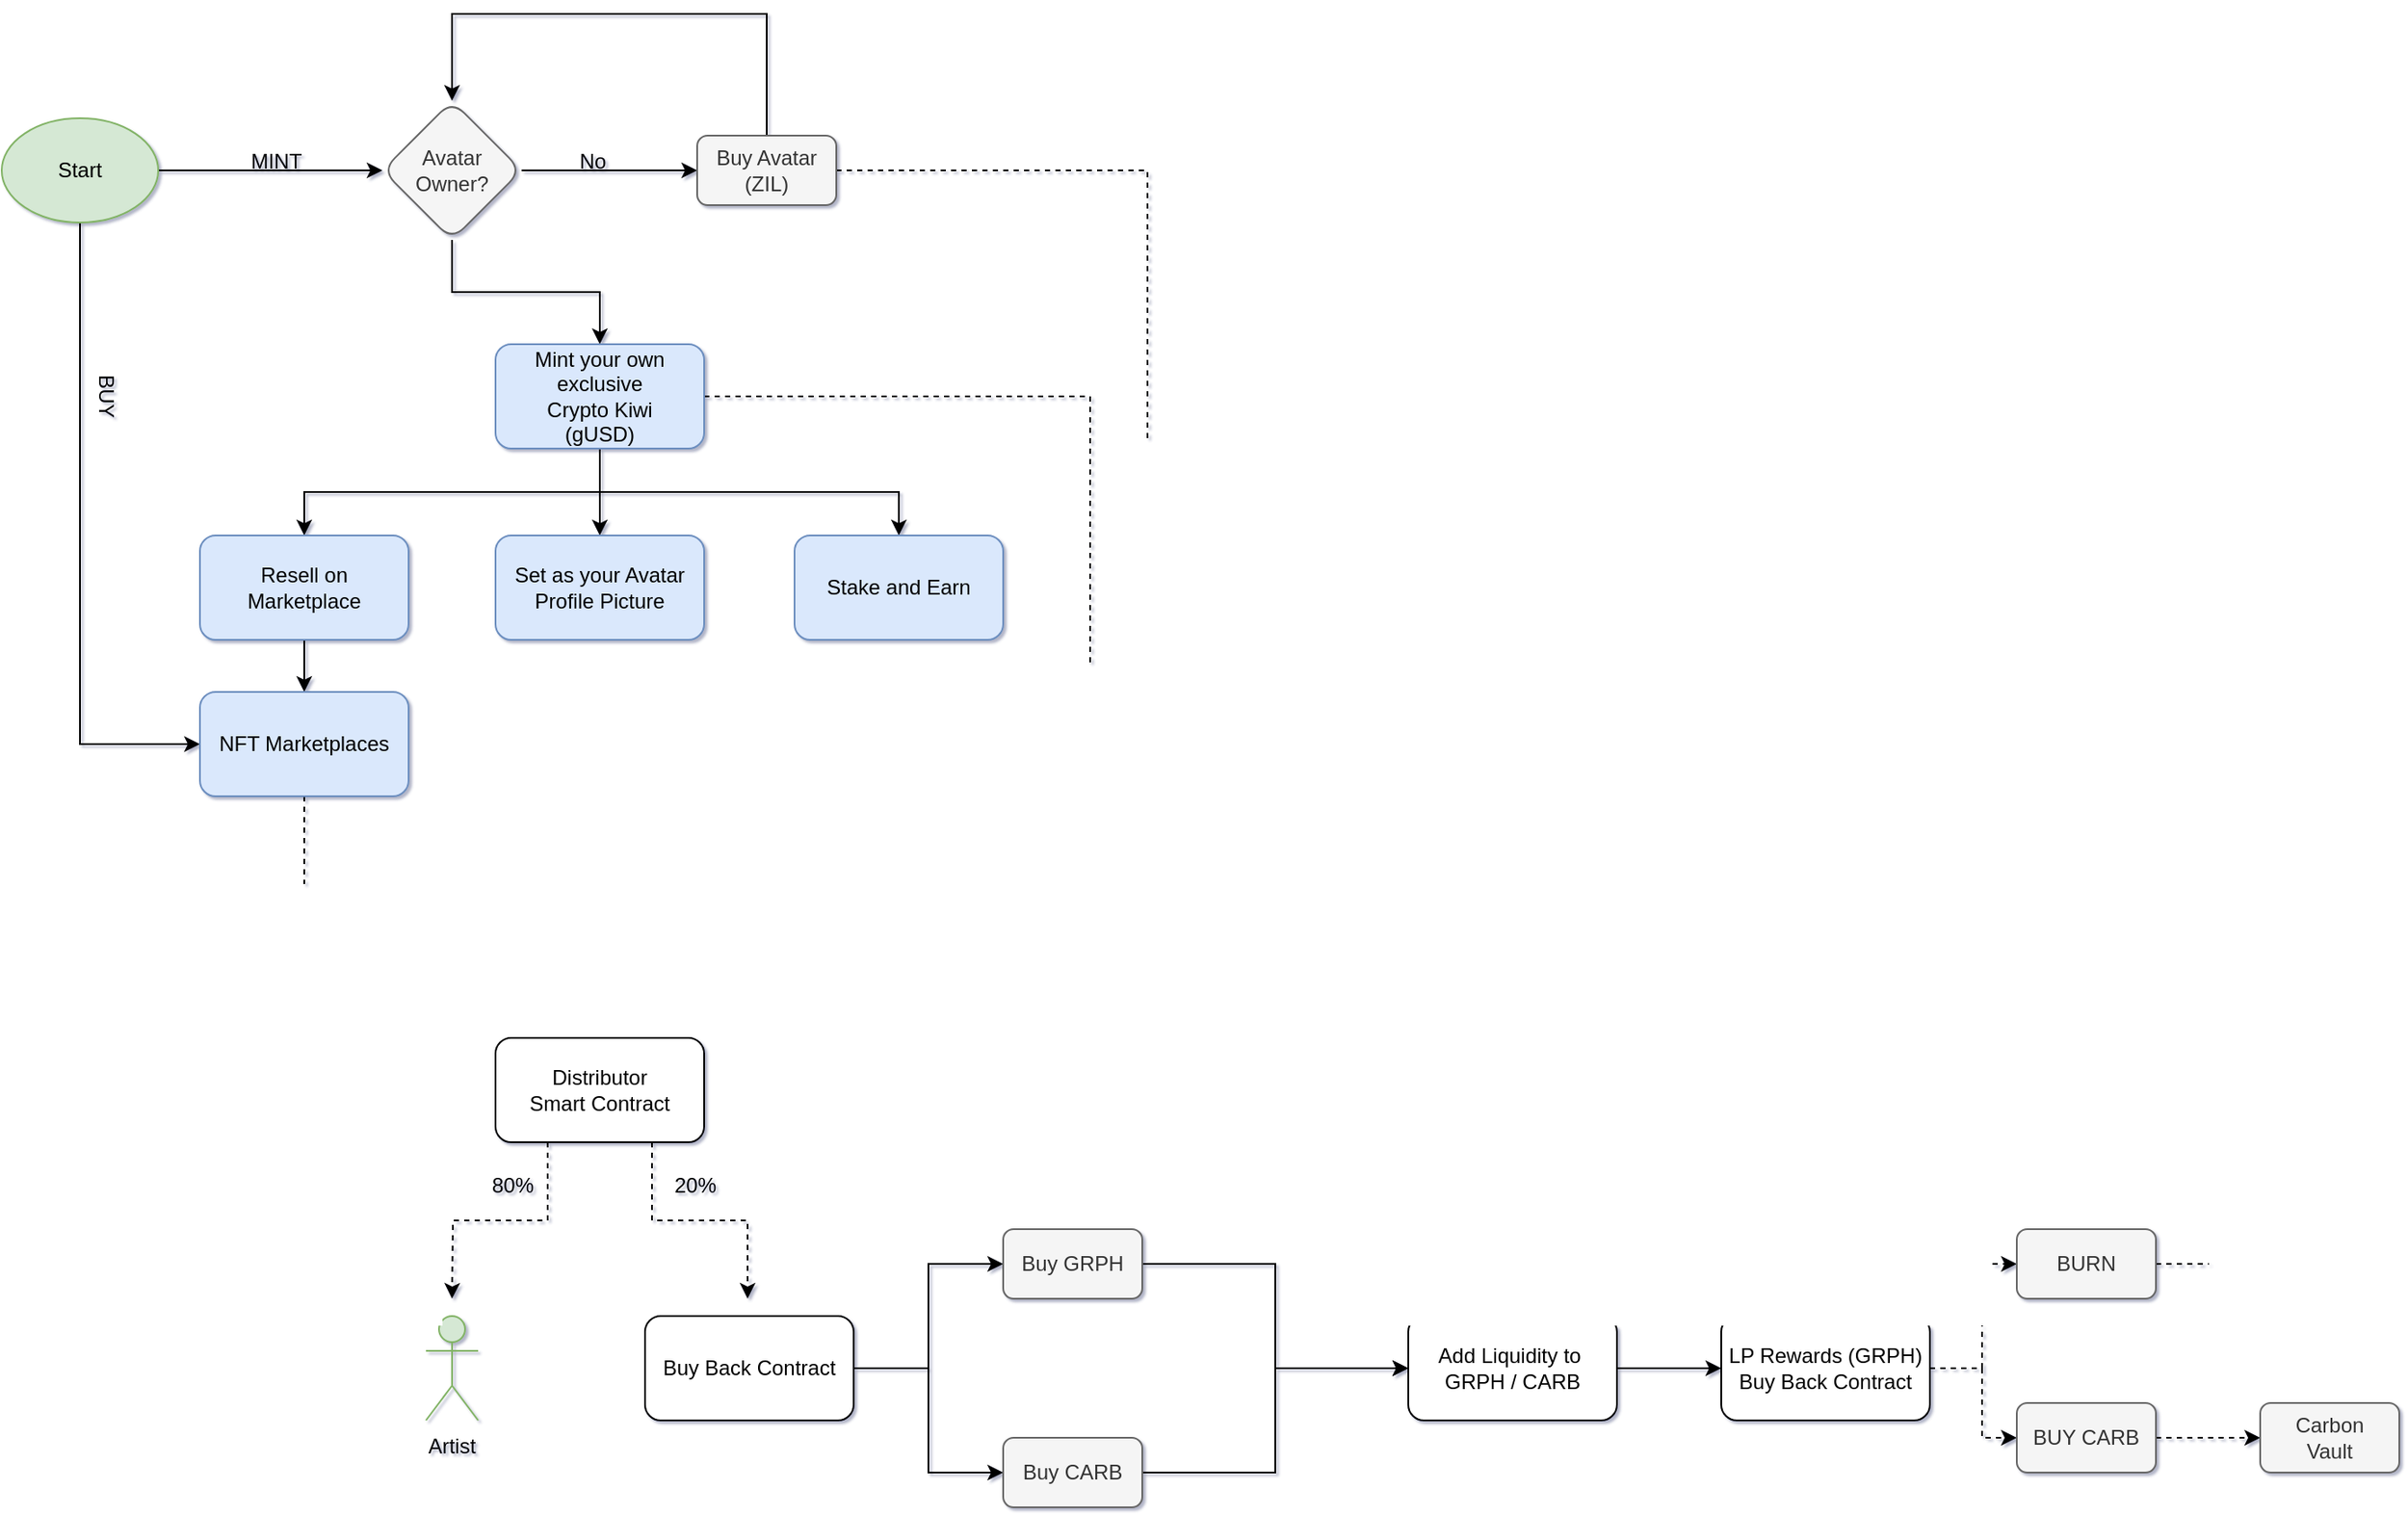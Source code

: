<mxfile version="17.1.3" type="github">
  <diagram id="_UXg3EZRKqw_mdlAzJet" name="Page-1">
    <mxGraphModel dx="1233" dy="2195" grid="1" gridSize="10" guides="1" tooltips="1" connect="1" arrows="1" fold="1" page="1" pageScale="1" pageWidth="827" pageHeight="1169" background="none" math="0" shadow="1">
      <root>
        <mxCell id="0" />
        <mxCell id="1" parent="0" />
        <mxCell id="QuIaBzUg3UuywY2mTjsj-6" style="edgeStyle=orthogonalEdgeStyle;rounded=0;orthogonalLoop=1;jettySize=auto;html=1;exitX=1;exitY=0.5;exitDx=0;exitDy=0;entryX=0;entryY=0.5;entryDx=0;entryDy=0;" parent="1" source="QuIaBzUg3UuywY2mTjsj-1" target="QuIaBzUg3UuywY2mTjsj-2" edge="1">
          <mxGeometry relative="1" as="geometry" />
        </mxCell>
        <mxCell id="QuIaBzUg3UuywY2mTjsj-10" style="edgeStyle=orthogonalEdgeStyle;rounded=0;orthogonalLoop=1;jettySize=auto;html=1;exitX=0.5;exitY=1;exitDx=0;exitDy=0;entryX=0.5;entryY=0;entryDx=0;entryDy=0;" parent="1" source="QuIaBzUg3UuywY2mTjsj-1" target="QuIaBzUg3UuywY2mTjsj-9" edge="1">
          <mxGeometry relative="1" as="geometry" />
        </mxCell>
        <mxCell id="QuIaBzUg3UuywY2mTjsj-1" value="Avatar Owner?" style="rhombus;whiteSpace=wrap;html=1;rounded=1;fillColor=#f5f5f5;fontColor=#333333;strokeColor=#666666;" parent="1" vertex="1">
          <mxGeometry x="320" y="-819" width="80" height="80" as="geometry" />
        </mxCell>
        <mxCell id="QuIaBzUg3UuywY2mTjsj-3" style="edgeStyle=orthogonalEdgeStyle;rounded=0;orthogonalLoop=1;jettySize=auto;html=1;exitX=0.5;exitY=0;exitDx=0;exitDy=0;entryX=0.5;entryY=0;entryDx=0;entryDy=0;" parent="1" source="QuIaBzUg3UuywY2mTjsj-2" target="QuIaBzUg3UuywY2mTjsj-1" edge="1">
          <mxGeometry relative="1" as="geometry">
            <Array as="points">
              <mxPoint x="541" y="-869" />
              <mxPoint x="360" y="-869" />
            </Array>
          </mxGeometry>
        </mxCell>
        <mxCell id="DvRZ_qd-T-oQcot5lkGF-11" style="edgeStyle=orthogonalEdgeStyle;rounded=0;orthogonalLoop=1;jettySize=auto;html=1;exitX=1;exitY=0.5;exitDx=0;exitDy=0;dashed=1;" edge="1" parent="1" source="QuIaBzUg3UuywY2mTjsj-2">
          <mxGeometry relative="1" as="geometry">
            <mxPoint x="550" y="-130" as="targetPoint" />
            <Array as="points">
              <mxPoint x="760" y="-779" />
              <mxPoint x="760" y="-280" />
              <mxPoint x="550" y="-280" />
            </Array>
          </mxGeometry>
        </mxCell>
        <mxCell id="QuIaBzUg3UuywY2mTjsj-2" value="Buy Avatar&lt;br&gt;(ZIL)" style="rounded=1;whiteSpace=wrap;html=1;glass=0;fillColor=#f5f5f5;fontColor=#333333;strokeColor=#666666;" parent="1" vertex="1">
          <mxGeometry x="501" y="-799" width="80" height="40" as="geometry" />
        </mxCell>
        <mxCell id="QuIaBzUg3UuywY2mTjsj-5" style="edgeStyle=orthogonalEdgeStyle;rounded=0;orthogonalLoop=1;jettySize=auto;html=1;exitX=1;exitY=0.5;exitDx=0;exitDy=0;entryX=0;entryY=0.5;entryDx=0;entryDy=0;" parent="1" source="QuIaBzUg3UuywY2mTjsj-4" target="QuIaBzUg3UuywY2mTjsj-1" edge="1">
          <mxGeometry relative="1" as="geometry" />
        </mxCell>
        <mxCell id="QuIaBzUg3UuywY2mTjsj-16" style="edgeStyle=orthogonalEdgeStyle;rounded=0;orthogonalLoop=1;jettySize=auto;html=1;exitX=0.5;exitY=1;exitDx=0;exitDy=0;entryX=0;entryY=0.5;entryDx=0;entryDy=0;" parent="1" source="QuIaBzUg3UuywY2mTjsj-4" target="QuIaBzUg3UuywY2mTjsj-15" edge="1">
          <mxGeometry relative="1" as="geometry" />
        </mxCell>
        <mxCell id="QuIaBzUg3UuywY2mTjsj-4" value="Start" style="ellipse;whiteSpace=wrap;html=1;fillColor=#d5e8d4;strokeColor=#82b366;" parent="1" vertex="1">
          <mxGeometry x="101" y="-809" width="90" height="60" as="geometry" />
        </mxCell>
        <mxCell id="QuIaBzUg3UuywY2mTjsj-8" value="No" style="text;html=1;strokeColor=none;fillColor=none;align=center;verticalAlign=middle;whiteSpace=wrap;rounded=0;labelBackgroundColor=none;" parent="1" vertex="1">
          <mxGeometry x="411" y="-799" width="60" height="30" as="geometry" />
        </mxCell>
        <mxCell id="QuIaBzUg3UuywY2mTjsj-13" style="edgeStyle=orthogonalEdgeStyle;rounded=0;orthogonalLoop=1;jettySize=auto;html=1;exitX=0.5;exitY=1;exitDx=0;exitDy=0;entryX=0.5;entryY=0;entryDx=0;entryDy=0;" parent="1" source="QuIaBzUg3UuywY2mTjsj-9" target="QuIaBzUg3UuywY2mTjsj-11" edge="1">
          <mxGeometry relative="1" as="geometry" />
        </mxCell>
        <mxCell id="QuIaBzUg3UuywY2mTjsj-14" style="edgeStyle=orthogonalEdgeStyle;rounded=0;orthogonalLoop=1;jettySize=auto;html=1;exitX=0.5;exitY=1;exitDx=0;exitDy=0;" parent="1" source="QuIaBzUg3UuywY2mTjsj-9" target="QuIaBzUg3UuywY2mTjsj-12" edge="1">
          <mxGeometry relative="1" as="geometry" />
        </mxCell>
        <mxCell id="P2rms_dfz8YpYbSldkzk-2" style="edgeStyle=orthogonalEdgeStyle;rounded=0;orthogonalLoop=1;jettySize=auto;html=1;exitX=0.5;exitY=1;exitDx=0;exitDy=0;entryX=0.5;entryY=0;entryDx=0;entryDy=0;" parent="1" source="QuIaBzUg3UuywY2mTjsj-9" target="P2rms_dfz8YpYbSldkzk-1" edge="1">
          <mxGeometry relative="1" as="geometry" />
        </mxCell>
        <mxCell id="WOP9kb_ligrmdYlrK7DN-2" style="edgeStyle=orthogonalEdgeStyle;rounded=0;orthogonalLoop=1;jettySize=auto;html=1;exitX=1;exitY=0.5;exitDx=0;exitDy=0;entryX=0.75;entryY=0;entryDx=0;entryDy=0;dashed=1;" parent="1" source="QuIaBzUg3UuywY2mTjsj-9" target="WOP9kb_ligrmdYlrK7DN-1" edge="1">
          <mxGeometry relative="1" as="geometry">
            <Array as="points">
              <mxPoint x="727" y="-649" />
              <mxPoint x="727" y="-350" />
              <mxPoint x="475" y="-350" />
            </Array>
          </mxGeometry>
        </mxCell>
        <mxCell id="QuIaBzUg3UuywY2mTjsj-9" value="Mint your own exclusive&lt;br&gt;Crypto Kiwi&lt;br&gt;(gUSD)" style="rounded=1;whiteSpace=wrap;html=1;verticalAlign=middle;fillColor=#dae8fc;strokeColor=#6c8ebf;" parent="1" vertex="1">
          <mxGeometry x="385" y="-679" width="120" height="60" as="geometry" />
        </mxCell>
        <mxCell id="QuIaBzUg3UuywY2mTjsj-17" style="edgeStyle=orthogonalEdgeStyle;rounded=0;orthogonalLoop=1;jettySize=auto;html=1;exitX=0.5;exitY=1;exitDx=0;exitDy=0;entryX=0.5;entryY=0;entryDx=0;entryDy=0;" parent="1" source="QuIaBzUg3UuywY2mTjsj-11" target="QuIaBzUg3UuywY2mTjsj-15" edge="1">
          <mxGeometry relative="1" as="geometry" />
        </mxCell>
        <mxCell id="QuIaBzUg3UuywY2mTjsj-11" value="Resell on Marketplace" style="rounded=1;whiteSpace=wrap;html=1;verticalAlign=middle;fillColor=#dae8fc;strokeColor=#6c8ebf;" parent="1" vertex="1">
          <mxGeometry x="215" y="-569" width="120" height="60" as="geometry" />
        </mxCell>
        <mxCell id="QuIaBzUg3UuywY2mTjsj-12" value="Set as your Avatar Profile Picture" style="rounded=1;whiteSpace=wrap;html=1;verticalAlign=middle;fillColor=#dae8fc;strokeColor=#6c8ebf;" parent="1" vertex="1">
          <mxGeometry x="385" y="-569" width="120" height="60" as="geometry" />
        </mxCell>
        <mxCell id="WOP9kb_ligrmdYlrK7DN-3" style="edgeStyle=orthogonalEdgeStyle;rounded=0;orthogonalLoop=1;jettySize=auto;html=1;exitX=0.5;exitY=1;exitDx=0;exitDy=0;entryX=0.25;entryY=0;entryDx=0;entryDy=0;dashed=1;" parent="1" source="QuIaBzUg3UuywY2mTjsj-15" target="WOP9kb_ligrmdYlrK7DN-1" edge="1">
          <mxGeometry relative="1" as="geometry" />
        </mxCell>
        <mxCell id="QuIaBzUg3UuywY2mTjsj-15" value="NFT Marketplaces" style="rounded=1;whiteSpace=wrap;html=1;verticalAlign=middle;fillColor=#dae8fc;strokeColor=#6c8ebf;" parent="1" vertex="1">
          <mxGeometry x="215" y="-479" width="120" height="60" as="geometry" />
        </mxCell>
        <mxCell id="QuIaBzUg3UuywY2mTjsj-18" value="MINT" style="text;html=1;strokeColor=none;fillColor=none;align=center;verticalAlign=middle;whiteSpace=wrap;rounded=0;labelBackgroundColor=none;" parent="1" vertex="1">
          <mxGeometry x="229" y="-799" width="60" height="30" as="geometry" />
        </mxCell>
        <mxCell id="QuIaBzUg3UuywY2mTjsj-20" value="BUY" style="text;html=1;strokeColor=none;fillColor=none;align=center;verticalAlign=middle;whiteSpace=wrap;rounded=0;labelBackgroundColor=none;rotation=90;" parent="1" vertex="1">
          <mxGeometry x="131" y="-664" width="60" height="30" as="geometry" />
        </mxCell>
        <mxCell id="P2rms_dfz8YpYbSldkzk-1" value="Stake and Earn" style="rounded=1;whiteSpace=wrap;html=1;verticalAlign=middle;fillColor=#dae8fc;strokeColor=#6c8ebf;" parent="1" vertex="1">
          <mxGeometry x="557" y="-569" width="120" height="60" as="geometry" />
        </mxCell>
        <mxCell id="WOP9kb_ligrmdYlrK7DN-12" style="edgeStyle=orthogonalEdgeStyle;rounded=0;orthogonalLoop=1;jettySize=auto;html=1;exitX=0.25;exitY=1;exitDx=0;exitDy=0;dashed=1;" parent="1" source="WOP9kb_ligrmdYlrK7DN-1" edge="1">
          <mxGeometry relative="1" as="geometry">
            <mxPoint x="360" y="-130" as="targetPoint" />
          </mxGeometry>
        </mxCell>
        <mxCell id="WOP9kb_ligrmdYlrK7DN-13" style="edgeStyle=orthogonalEdgeStyle;rounded=0;orthogonalLoop=1;jettySize=auto;html=1;exitX=0.75;exitY=1;exitDx=0;exitDy=0;dashed=1;" parent="1" source="WOP9kb_ligrmdYlrK7DN-1" edge="1">
          <mxGeometry relative="1" as="geometry">
            <mxPoint x="530" y="-130" as="targetPoint" />
            <Array as="points">
              <mxPoint x="475" y="-175" />
              <mxPoint x="530" y="-175" />
              <mxPoint x="530" y="-130" />
            </Array>
          </mxGeometry>
        </mxCell>
        <mxCell id="WOP9kb_ligrmdYlrK7DN-1" value="Distributor&lt;br&gt;Smart Contract" style="rounded=1;whiteSpace=wrap;html=1;" parent="1" vertex="1">
          <mxGeometry x="385" y="-280" width="120" height="60" as="geometry" />
        </mxCell>
        <mxCell id="WOP9kb_ligrmdYlrK7DN-5" value="" style="shape=umlActor;verticalLabelPosition=bottom;verticalAlign=top;html=1;outlineConnect=0;fillColor=#d5e8d4;strokeColor=#82b366;" parent="1" vertex="1">
          <mxGeometry x="345" y="-120" width="30" height="60" as="geometry" />
        </mxCell>
        <mxCell id="WOP9kb_ligrmdYlrK7DN-11" value="Artist" style="text;html=1;strokeColor=none;fillColor=none;align=center;verticalAlign=middle;whiteSpace=wrap;rounded=0;" parent="1" vertex="1">
          <mxGeometry x="295" y="-60" width="130" height="30" as="geometry" />
        </mxCell>
        <mxCell id="wmCtC2Es6M8M48og_Hy1-7" style="edgeStyle=orthogonalEdgeStyle;rounded=0;orthogonalLoop=1;jettySize=auto;html=1;exitX=1;exitY=0.5;exitDx=0;exitDy=0;entryX=0;entryY=0.5;entryDx=0;entryDy=0;" parent="1" source="wmCtC2Es6M8M48og_Hy1-2" target="wmCtC2Es6M8M48og_Hy1-5" edge="1">
          <mxGeometry relative="1" as="geometry" />
        </mxCell>
        <mxCell id="wmCtC2Es6M8M48og_Hy1-8" style="edgeStyle=orthogonalEdgeStyle;rounded=0;orthogonalLoop=1;jettySize=auto;html=1;exitX=1;exitY=0.5;exitDx=0;exitDy=0;entryX=0;entryY=0.5;entryDx=0;entryDy=0;" parent="1" source="wmCtC2Es6M8M48og_Hy1-2" target="wmCtC2Es6M8M48og_Hy1-6" edge="1">
          <mxGeometry relative="1" as="geometry" />
        </mxCell>
        <mxCell id="wmCtC2Es6M8M48og_Hy1-2" value="Buy Back Contract" style="rounded=1;whiteSpace=wrap;html=1;" parent="1" vertex="1">
          <mxGeometry x="471" y="-120" width="120" height="60" as="geometry" />
        </mxCell>
        <mxCell id="wmCtC2Es6M8M48og_Hy1-3" value="80%" style="text;html=1;strokeColor=none;fillColor=none;align=center;verticalAlign=middle;whiteSpace=wrap;rounded=0;labelBackgroundColor=none;" parent="1" vertex="1">
          <mxGeometry x="365" y="-210" width="60" height="30" as="geometry" />
        </mxCell>
        <mxCell id="wmCtC2Es6M8M48og_Hy1-4" value="20%" style="text;html=1;strokeColor=none;fillColor=none;align=center;verticalAlign=middle;whiteSpace=wrap;rounded=0;labelBackgroundColor=none;" parent="1" vertex="1">
          <mxGeometry x="470" y="-210" width="60" height="30" as="geometry" />
        </mxCell>
        <mxCell id="wmCtC2Es6M8M48og_Hy1-10" style="edgeStyle=orthogonalEdgeStyle;rounded=0;orthogonalLoop=1;jettySize=auto;html=1;exitX=1;exitY=0.5;exitDx=0;exitDy=0;entryX=0;entryY=0.5;entryDx=0;entryDy=0;" parent="1" source="wmCtC2Es6M8M48og_Hy1-5" target="wmCtC2Es6M8M48og_Hy1-9" edge="1">
          <mxGeometry relative="1" as="geometry" />
        </mxCell>
        <mxCell id="wmCtC2Es6M8M48og_Hy1-5" value="Buy GRPH" style="rounded=1;whiteSpace=wrap;html=1;glass=0;fillColor=#f5f5f5;fontColor=#333333;strokeColor=#666666;" parent="1" vertex="1">
          <mxGeometry x="677" y="-170" width="80" height="40" as="geometry" />
        </mxCell>
        <mxCell id="wmCtC2Es6M8M48og_Hy1-11" value="" style="edgeStyle=orthogonalEdgeStyle;rounded=0;orthogonalLoop=1;jettySize=auto;html=1;entryX=0;entryY=0.5;entryDx=0;entryDy=0;" parent="1" source="wmCtC2Es6M8M48og_Hy1-6" target="wmCtC2Es6M8M48og_Hy1-9" edge="1">
          <mxGeometry relative="1" as="geometry" />
        </mxCell>
        <mxCell id="wmCtC2Es6M8M48og_Hy1-6" value="Buy CARB" style="rounded=1;whiteSpace=wrap;html=1;glass=0;fillColor=#f5f5f5;fontColor=#333333;strokeColor=#666666;" parent="1" vertex="1">
          <mxGeometry x="677" y="-50" width="80" height="40" as="geometry" />
        </mxCell>
        <mxCell id="DvRZ_qd-T-oQcot5lkGF-2" style="edgeStyle=orthogonalEdgeStyle;rounded=0;orthogonalLoop=1;jettySize=auto;html=1;exitX=1;exitY=0.5;exitDx=0;exitDy=0;entryX=0;entryY=0.5;entryDx=0;entryDy=0;" edge="1" parent="1" source="wmCtC2Es6M8M48og_Hy1-9" target="DvRZ_qd-T-oQcot5lkGF-1">
          <mxGeometry relative="1" as="geometry" />
        </mxCell>
        <mxCell id="wmCtC2Es6M8M48og_Hy1-9" value="Add Liquidity to&amp;nbsp;&lt;br&gt;GRPH / CARB" style="rounded=1;whiteSpace=wrap;html=1;" parent="1" vertex="1">
          <mxGeometry x="910" y="-120" width="120" height="60" as="geometry" />
        </mxCell>
        <mxCell id="DvRZ_qd-T-oQcot5lkGF-10" style="edgeStyle=orthogonalEdgeStyle;rounded=0;orthogonalLoop=1;jettySize=auto;html=1;exitX=1;exitY=0.5;exitDx=0;exitDy=0;entryX=0;entryY=0.5;entryDx=0;entryDy=0;dashed=1;" edge="1" parent="1" source="DvRZ_qd-T-oQcot5lkGF-1" target="DvRZ_qd-T-oQcot5lkGF-8">
          <mxGeometry relative="1" as="geometry">
            <Array as="points">
              <mxPoint x="1240" y="-90" />
              <mxPoint x="1240" y="-50" />
            </Array>
          </mxGeometry>
        </mxCell>
        <mxCell id="DvRZ_qd-T-oQcot5lkGF-1" value="LP Rewards (GRPH)&lt;br&gt;Buy Back Contract" style="rounded=1;whiteSpace=wrap;html=1;" vertex="1" parent="1">
          <mxGeometry x="1090" y="-120" width="120" height="60" as="geometry" />
        </mxCell>
        <mxCell id="DvRZ_qd-T-oQcot5lkGF-3" style="edgeStyle=orthogonalEdgeStyle;rounded=0;orthogonalLoop=1;jettySize=auto;html=1;exitX=1;exitY=0.5;exitDx=0;exitDy=0;entryX=0;entryY=0.5;entryDx=0;entryDy=0;dashed=1;" edge="1" parent="1">
          <mxGeometry relative="1" as="geometry">
            <mxPoint x="1210" y="-90" as="sourcePoint" />
            <mxPoint x="1260" y="-150" as="targetPoint" />
            <Array as="points">
              <mxPoint x="1240" y="-90" />
              <mxPoint x="1240" y="-150" />
            </Array>
          </mxGeometry>
        </mxCell>
        <mxCell id="DvRZ_qd-T-oQcot5lkGF-4" style="edgeStyle=orthogonalEdgeStyle;rounded=0;orthogonalLoop=1;jettySize=auto;html=1;exitX=1;exitY=0.5;exitDx=0;exitDy=0;dashed=1;entryX=0;entryY=0.5;entryDx=0;entryDy=0;" edge="1" parent="1" source="DvRZ_qd-T-oQcot5lkGF-8" target="DvRZ_qd-T-oQcot5lkGF-9">
          <mxGeometry relative="1" as="geometry">
            <mxPoint x="1380" y="-30" as="sourcePoint" />
            <mxPoint x="1370" y="-50" as="targetPoint" />
          </mxGeometry>
        </mxCell>
        <mxCell id="DvRZ_qd-T-oQcot5lkGF-5" style="edgeStyle=orthogonalEdgeStyle;rounded=0;orthogonalLoop=1;jettySize=auto;html=1;exitX=1;exitY=0.5;exitDx=0;exitDy=0;dashed=1;" edge="1" parent="1" source="DvRZ_qd-T-oQcot5lkGF-7">
          <mxGeometry relative="1" as="geometry">
            <mxPoint x="1380" y="-150" as="sourcePoint" />
            <mxPoint x="1390" y="-150" as="targetPoint" />
          </mxGeometry>
        </mxCell>
        <mxCell id="DvRZ_qd-T-oQcot5lkGF-6" value="" style="shape=image;html=1;verticalAlign=top;verticalLabelPosition=bottom;labelBackgroundColor=#ffffff;imageAspect=0;aspect=fixed;image=https://cdn4.iconfinder.com/data/icons/christmas-2434/128/Artboard_42-128.png" vertex="1" parent="1">
          <mxGeometry x="1390" y="-200" width="80" height="80" as="geometry" />
        </mxCell>
        <mxCell id="DvRZ_qd-T-oQcot5lkGF-7" value="BURN" style="rounded=1;whiteSpace=wrap;html=1;glass=0;fillColor=#f5f5f5;fontColor=#333333;strokeColor=#666666;" vertex="1" parent="1">
          <mxGeometry x="1260" y="-170" width="80" height="40" as="geometry" />
        </mxCell>
        <mxCell id="DvRZ_qd-T-oQcot5lkGF-8" value="BUY CARB" style="rounded=1;whiteSpace=wrap;html=1;glass=0;fillColor=#f5f5f5;fontColor=#333333;strokeColor=#666666;" vertex="1" parent="1">
          <mxGeometry x="1260" y="-70" width="80" height="40" as="geometry" />
        </mxCell>
        <mxCell id="DvRZ_qd-T-oQcot5lkGF-9" value="Carbon&lt;br&gt;Vault" style="rounded=1;whiteSpace=wrap;html=1;glass=0;fillColor=#f5f5f5;fontColor=#333333;strokeColor=#666666;" vertex="1" parent="1">
          <mxGeometry x="1400" y="-70" width="80" height="40" as="geometry" />
        </mxCell>
      </root>
    </mxGraphModel>
  </diagram>
</mxfile>
